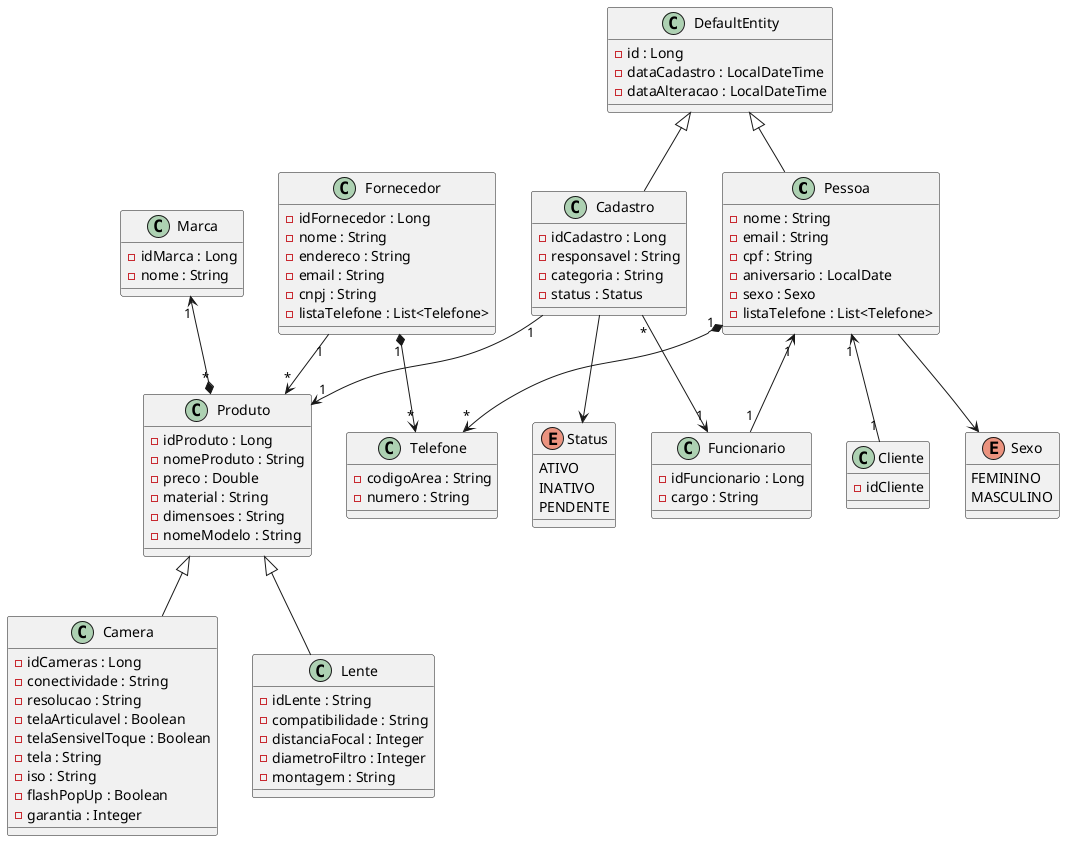 @startuml ecommerce
class Pessoa{
  - nome : String
  - email : String
  - cpf : String
  - aniversario : LocalDate
  - sexo : Sexo
  - listaTelefone : List<Telefone>
}

Pessoa "1" *--> "*" Telefone

class Cadastro{
  - idCadastro : Long
  - responsavel : String
  - categoria : String
  - status : Status 
}

DefaultEntity <|-- Cadastro

Enum Status{
  ATIVO
  INATIVO
  PENDENTE
}

Cadastro --> Status
Cadastro "*" --> "1" Funcionario
Cadastro "1" --> "1" Produto

class Funcionario{
  - idFuncionario : Long
  - cargo : String 
}

class Cliente{
  - idCliente
}

Pessoa "1" <-- "1" Funcionario
Pessoa "1" <-- "1" Cliente

Enum Sexo{
  FEMININO
  MASCULINO
}

Pessoa --> Sexo

class Fornecedor{
  - idFornecedor : Long
  - nome : String
  - endereco : String 
  - email : String
  - cnpj : String
  - listaTelefone : List<Telefone>
}

Fornecedor "1" *--> "*" Telefone

class Produto{
  - idProduto : Long
  - nomeProduto : String
  - preco : Double
  - material : String
  - dimensoes : String
  - nomeModelo : String
}

class Camera{
  - idCameras : Long
  - conectividade : String
  - resolucao : String
  - telaArticulavel : Boolean
  - telaSensivelToque : Boolean
  - tela : String
  - iso : String
  - flashPopUp : Boolean
  - garantia : Integer
}

class Marca{
  - idMarca : Long
  - nome : String
}

Marca "1" <--* "*" Produto

class Lente{
  - idLente : String
  - compatibilidade : String
  - distanciaFocal : Integer
  - diametroFiltro : Integer
  - montagem : String
}

class DefaultEntity{
  - id : Long
  - dataCadastro : LocalDateTime
  - dataAlteracao : LocalDateTime
}

class Telefone{
  - codigoArea : String
  - numero : String
}

DefaultEntity <|-- Pessoa

Fornecedor "1" --> "*" Produto
Produto <|-- Camera
Produto <|-- Lente
@enduml